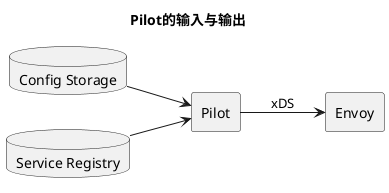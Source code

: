 @startuml pilot-input-output
title Pilot的输入与输出

left to right direction

rectangle Envoy

rectangle Pilot
Pilot-->Envoy: xDS

database DCS [
    Config Storage
]
DCS-->Pilot

database DSR [
    Service Registry
]
DSR-->Pilot
@enduml